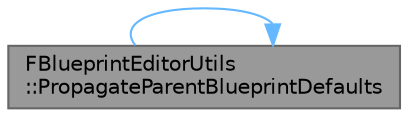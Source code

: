 digraph "FBlueprintEditorUtils::PropagateParentBlueprintDefaults"
{
 // INTERACTIVE_SVG=YES
 // LATEX_PDF_SIZE
  bgcolor="transparent";
  edge [fontname=Helvetica,fontsize=10,labelfontname=Helvetica,labelfontsize=10];
  node [fontname=Helvetica,fontsize=10,shape=box,height=0.2,width=0.4];
  rankdir="LR";
  Node1 [id="Node000001",label="FBlueprintEditorUtils\l::PropagateParentBlueprintDefaults",height=0.2,width=0.4,color="gray40", fillcolor="grey60", style="filled", fontcolor="black",tooltip="Copies the default properties of all parent blueprint classes in the chain to the specified blueprint..."];
  Node1 -> Node1 [id="edge1_Node000001_Node000001",color="steelblue1",style="solid",tooltip=" "];
}

